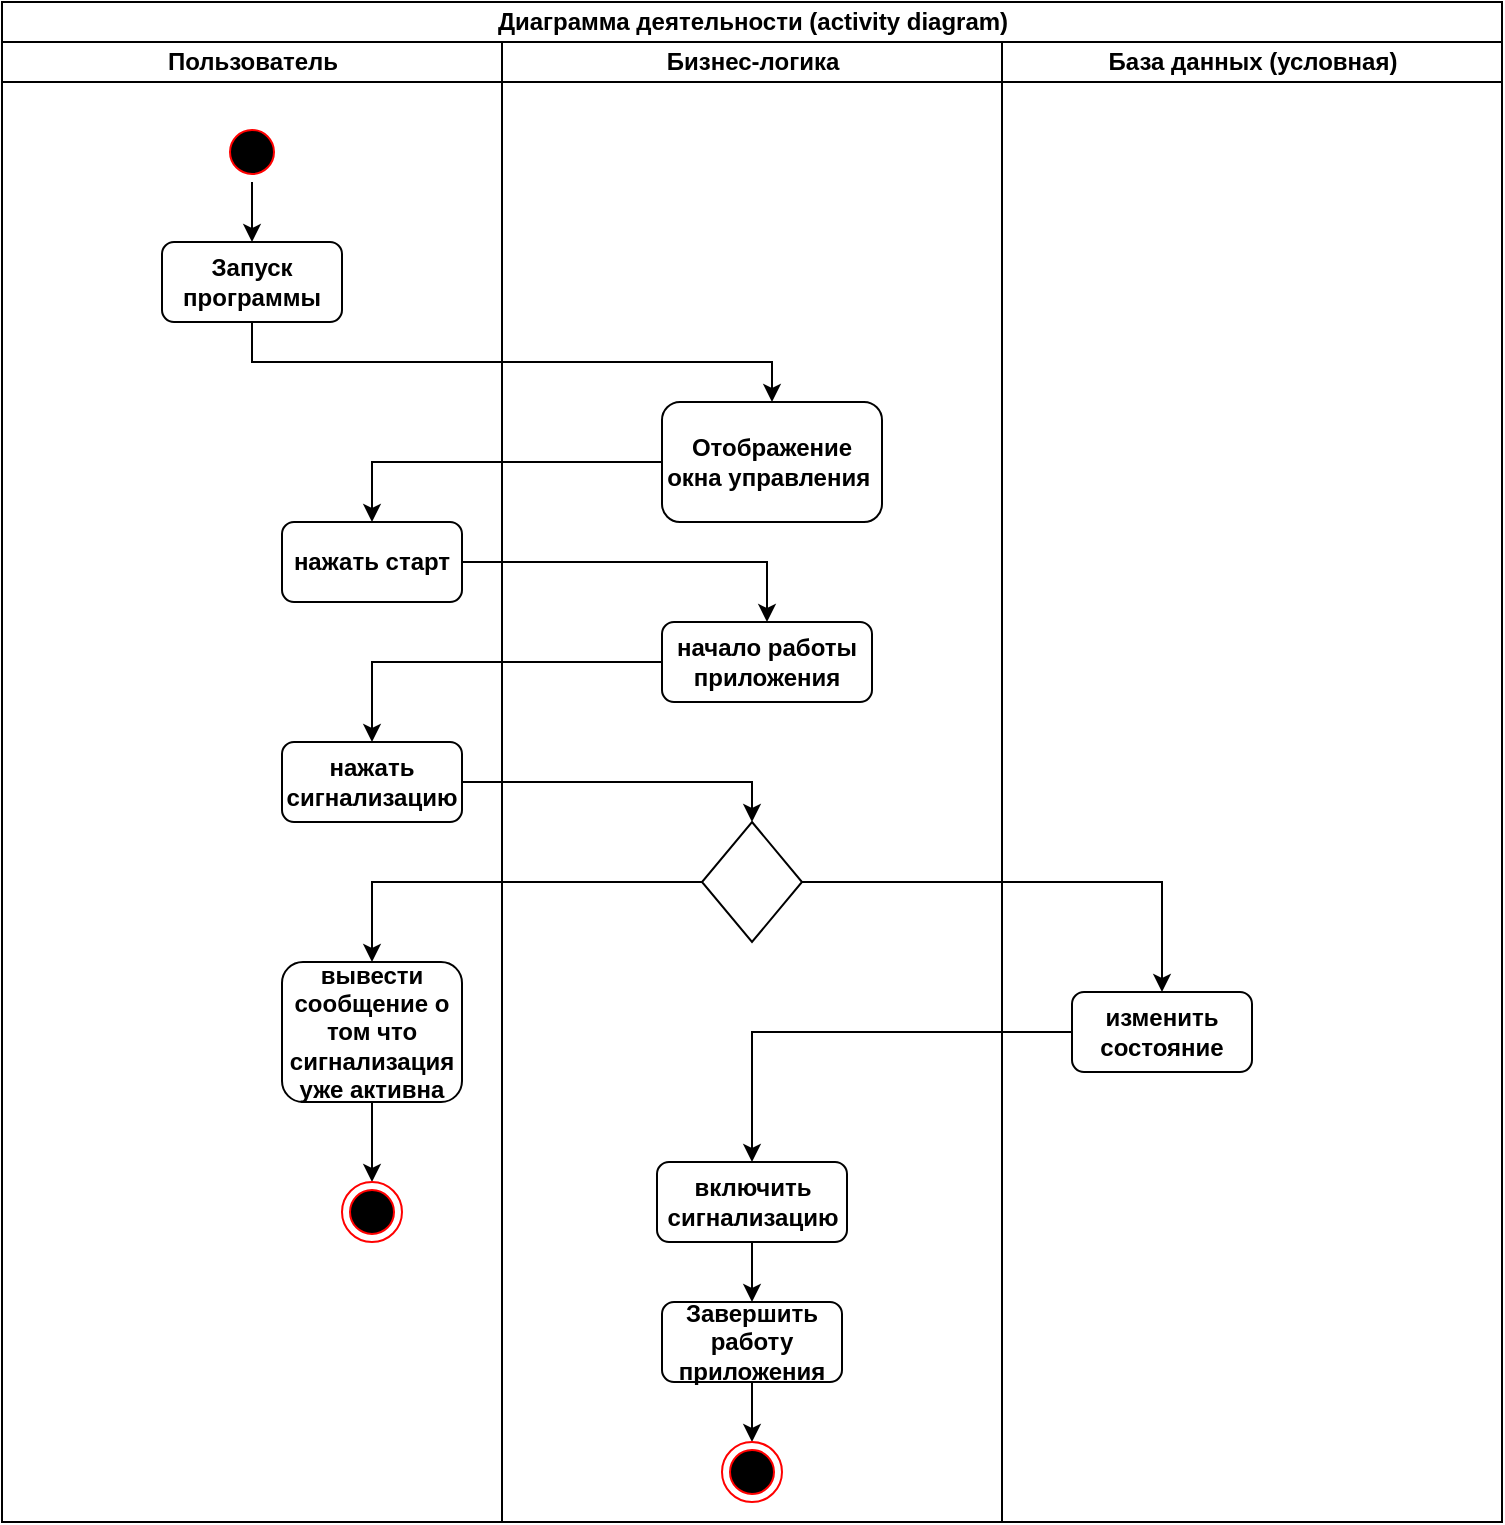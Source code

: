 <mxfile version="12.3.3" type="device" pages="1"><diagram id="g-lSbzx8XKHLL1eZhLI1" name="Page-1"><mxGraphModel dx="1374" dy="698" grid="1" gridSize="10" guides="1" tooltips="1" connect="1" arrows="1" fold="1" page="1" pageScale="1" pageWidth="1920" pageHeight="1200" math="0" shadow="0"><root><mxCell id="0"/><mxCell id="1" parent="0"/><mxCell id="4SXV6lbyYRFHNLvJQAEv-1" value="Диаграмма деятельности (activity diagram)" style="swimlane;html=1;childLayout=stackLayout;resizeParent=1;resizeParentMax=0;startSize=20;" parent="1" vertex="1"><mxGeometry x="520" y="160" width="750" height="760" as="geometry"/></mxCell><mxCell id="4SXV6lbyYRFHNLvJQAEv-2" value="Пользователь" style="swimlane;html=1;startSize=20;" parent="4SXV6lbyYRFHNLvJQAEv-1" vertex="1"><mxGeometry y="20" width="250" height="740" as="geometry"/></mxCell><mxCell id="4SXV6lbyYRFHNLvJQAEv-8" style="edgeStyle=orthogonalEdgeStyle;rounded=0;orthogonalLoop=1;jettySize=auto;html=1;entryX=0.5;entryY=0;entryDx=0;entryDy=0;" parent="4SXV6lbyYRFHNLvJQAEv-2" source="4SXV6lbyYRFHNLvJQAEv-5" target="4SXV6lbyYRFHNLvJQAEv-7" edge="1"><mxGeometry relative="1" as="geometry"/></mxCell><mxCell id="4SXV6lbyYRFHNLvJQAEv-5" value="" style="ellipse;html=1;shape=startState;fillColor=#000000;strokeColor=#ff0000;" parent="4SXV6lbyYRFHNLvJQAEv-2" vertex="1"><mxGeometry x="110" y="40" width="30" height="30" as="geometry"/></mxCell><mxCell id="4SXV6lbyYRFHNLvJQAEv-7" value="&lt;b&gt;Запуск программы&lt;/b&gt;" style="rounded=1;whiteSpace=wrap;html=1;" parent="4SXV6lbyYRFHNLvJQAEv-2" vertex="1"><mxGeometry x="80" y="100" width="90" height="40" as="geometry"/></mxCell><mxCell id="4SXV6lbyYRFHNLvJQAEv-17" value="&lt;b&gt;нажать старт&lt;/b&gt;" style="rounded=1;whiteSpace=wrap;html=1;" parent="4SXV6lbyYRFHNLvJQAEv-2" vertex="1"><mxGeometry x="140" y="240" width="90" height="40" as="geometry"/></mxCell><mxCell id="4SXV6lbyYRFHNLvJQAEv-34" value="&lt;b&gt;нажать сигнализацию&lt;/b&gt;" style="rounded=1;whiteSpace=wrap;html=1;" parent="4SXV6lbyYRFHNLvJQAEv-2" vertex="1"><mxGeometry x="140" y="350" width="90" height="40" as="geometry"/></mxCell><mxCell id="DDmcHxJrCr0cKFWJHtD0-12" style="edgeStyle=orthogonalEdgeStyle;rounded=0;orthogonalLoop=1;jettySize=auto;html=1;entryX=0.5;entryY=0;entryDx=0;entryDy=0;" parent="4SXV6lbyYRFHNLvJQAEv-2" source="DDmcHxJrCr0cKFWJHtD0-8" target="DDmcHxJrCr0cKFWJHtD0-11" edge="1"><mxGeometry relative="1" as="geometry"/></mxCell><mxCell id="DDmcHxJrCr0cKFWJHtD0-8" value="&lt;b&gt;вывести сообщение о том что сигнализация уже активна&lt;/b&gt;" style="rounded=1;whiteSpace=wrap;html=1;" parent="4SXV6lbyYRFHNLvJQAEv-2" vertex="1"><mxGeometry x="140" y="460" width="90" height="70" as="geometry"/></mxCell><mxCell id="DDmcHxJrCr0cKFWJHtD0-11" value="" style="ellipse;html=1;shape=endState;fillColor=#000000;strokeColor=#ff0000;" parent="4SXV6lbyYRFHNLvJQAEv-2" vertex="1"><mxGeometry x="170" y="570" width="30" height="30" as="geometry"/></mxCell><mxCell id="4SXV6lbyYRFHNLvJQAEv-3" value="Бизнес-логика" style="swimlane;html=1;startSize=20;" parent="4SXV6lbyYRFHNLvJQAEv-1" vertex="1"><mxGeometry x="250" y="20" width="250" height="740" as="geometry"/></mxCell><mxCell id="4SXV6lbyYRFHNLvJQAEv-15" value="&lt;b&gt;Отображение окна управления&amp;nbsp;&lt;/b&gt;" style="rounded=1;whiteSpace=wrap;html=1;" parent="4SXV6lbyYRFHNLvJQAEv-3" vertex="1"><mxGeometry x="80" y="180" width="110" height="60" as="geometry"/></mxCell><mxCell id="4SXV6lbyYRFHNLvJQAEv-20" value="&lt;b&gt;начало работы приложения&lt;/b&gt;" style="rounded=1;whiteSpace=wrap;html=1;" parent="4SXV6lbyYRFHNLvJQAEv-3" vertex="1"><mxGeometry x="80" y="290" width="105" height="40" as="geometry"/></mxCell><mxCell id="4SXV6lbyYRFHNLvJQAEv-29" style="edgeStyle=orthogonalEdgeStyle;rounded=0;orthogonalLoop=1;jettySize=auto;html=1;entryX=0.5;entryY=0;entryDx=0;entryDy=0;" parent="4SXV6lbyYRFHNLvJQAEv-3" source="4SXV6lbyYRFHNLvJQAEv-24" target="4SXV6lbyYRFHNLvJQAEv-28" edge="1"><mxGeometry relative="1" as="geometry"/></mxCell><mxCell id="4SXV6lbyYRFHNLvJQAEv-24" value="&lt;b&gt;Завершить работу приложения&lt;/b&gt;" style="rounded=1;whiteSpace=wrap;html=1;" parent="4SXV6lbyYRFHNLvJQAEv-3" vertex="1"><mxGeometry x="80" y="630" width="90" height="40" as="geometry"/></mxCell><mxCell id="4SXV6lbyYRFHNLvJQAEv-28" value="" style="ellipse;html=1;shape=endState;fillColor=#000000;strokeColor=#ff0000;" parent="4SXV6lbyYRFHNLvJQAEv-3" vertex="1"><mxGeometry x="110" y="700" width="30" height="30" as="geometry"/></mxCell><mxCell id="DDmcHxJrCr0cKFWJHtD0-3" style="edgeStyle=orthogonalEdgeStyle;rounded=0;orthogonalLoop=1;jettySize=auto;html=1;entryX=0.5;entryY=0;entryDx=0;entryDy=0;" parent="4SXV6lbyYRFHNLvJQAEv-3" source="4SXV6lbyYRFHNLvJQAEv-37" target="4SXV6lbyYRFHNLvJQAEv-24" edge="1"><mxGeometry relative="1" as="geometry"/></mxCell><mxCell id="4SXV6lbyYRFHNLvJQAEv-37" value="&lt;b&gt;включить сигнализацию&lt;/b&gt;" style="rounded=1;whiteSpace=wrap;html=1;" parent="4SXV6lbyYRFHNLvJQAEv-3" vertex="1"><mxGeometry x="77.5" y="560" width="95" height="40" as="geometry"/></mxCell><mxCell id="DDmcHxJrCr0cKFWJHtD0-5" value="" style="rhombus;whiteSpace=wrap;html=1;" parent="4SXV6lbyYRFHNLvJQAEv-3" vertex="1"><mxGeometry x="100" y="390" width="50" height="60" as="geometry"/></mxCell><mxCell id="4SXV6lbyYRFHNLvJQAEv-4" value="База данных (условная)" style="swimlane;html=1;startSize=20;" parent="4SXV6lbyYRFHNLvJQAEv-1" vertex="1"><mxGeometry x="500" y="20" width="250" height="740" as="geometry"/></mxCell><mxCell id="7XiwjAl3WKg4SNPEsV-F-3" value="&lt;b&gt;изменить состояние&lt;/b&gt;" style="rounded=1;whiteSpace=wrap;html=1;" vertex="1" parent="4SXV6lbyYRFHNLvJQAEv-4"><mxGeometry x="35" y="475" width="90" height="40" as="geometry"/></mxCell><mxCell id="4SXV6lbyYRFHNLvJQAEv-19" style="edgeStyle=orthogonalEdgeStyle;rounded=0;orthogonalLoop=1;jettySize=auto;html=1;entryX=0.5;entryY=0;entryDx=0;entryDy=0;" parent="4SXV6lbyYRFHNLvJQAEv-1" source="4SXV6lbyYRFHNLvJQAEv-15" target="4SXV6lbyYRFHNLvJQAEv-17" edge="1"><mxGeometry relative="1" as="geometry"><Array as="points"><mxPoint x="185" y="230"/></Array></mxGeometry></mxCell><mxCell id="4SXV6lbyYRFHNLvJQAEv-21" style="edgeStyle=orthogonalEdgeStyle;rounded=0;orthogonalLoop=1;jettySize=auto;html=1;entryX=0.5;entryY=0;entryDx=0;entryDy=0;" parent="4SXV6lbyYRFHNLvJQAEv-1" source="4SXV6lbyYRFHNLvJQAEv-17" target="4SXV6lbyYRFHNLvJQAEv-20" edge="1"><mxGeometry relative="1" as="geometry"/></mxCell><mxCell id="4SXV6lbyYRFHNLvJQAEv-32" style="edgeStyle=orthogonalEdgeStyle;rounded=0;orthogonalLoop=1;jettySize=auto;html=1;entryX=0.5;entryY=0;entryDx=0;entryDy=0;" parent="4SXV6lbyYRFHNLvJQAEv-1" source="4SXV6lbyYRFHNLvJQAEv-7" target="4SXV6lbyYRFHNLvJQAEv-15" edge="1"><mxGeometry relative="1" as="geometry"><Array as="points"><mxPoint x="125" y="180"/><mxPoint x="385" y="180"/></Array></mxGeometry></mxCell><mxCell id="4SXV6lbyYRFHNLvJQAEv-43" style="edgeStyle=orthogonalEdgeStyle;rounded=0;orthogonalLoop=1;jettySize=auto;html=1;entryX=0.5;entryY=0;entryDx=0;entryDy=0;" parent="4SXV6lbyYRFHNLvJQAEv-1" source="4SXV6lbyYRFHNLvJQAEv-20" target="4SXV6lbyYRFHNLvJQAEv-34" edge="1"><mxGeometry relative="1" as="geometry"><mxPoint x="125" y="350" as="targetPoint"/></mxGeometry></mxCell><mxCell id="DDmcHxJrCr0cKFWJHtD0-6" style="edgeStyle=orthogonalEdgeStyle;rounded=0;orthogonalLoop=1;jettySize=auto;html=1;entryX=0.5;entryY=0;entryDx=0;entryDy=0;" parent="4SXV6lbyYRFHNLvJQAEv-1" source="4SXV6lbyYRFHNLvJQAEv-34" target="DDmcHxJrCr0cKFWJHtD0-5" edge="1"><mxGeometry relative="1" as="geometry"/></mxCell><mxCell id="DDmcHxJrCr0cKFWJHtD0-9" style="edgeStyle=orthogonalEdgeStyle;rounded=0;orthogonalLoop=1;jettySize=auto;html=1;entryX=0.5;entryY=0;entryDx=0;entryDy=0;" parent="4SXV6lbyYRFHNLvJQAEv-1" source="DDmcHxJrCr0cKFWJHtD0-5" target="DDmcHxJrCr0cKFWJHtD0-8" edge="1"><mxGeometry relative="1" as="geometry"/></mxCell><mxCell id="7XiwjAl3WKg4SNPEsV-F-4" style="edgeStyle=orthogonalEdgeStyle;rounded=0;orthogonalLoop=1;jettySize=auto;html=1;entryX=0.5;entryY=0;entryDx=0;entryDy=0;" edge="1" parent="4SXV6lbyYRFHNLvJQAEv-1" source="DDmcHxJrCr0cKFWJHtD0-5" target="7XiwjAl3WKg4SNPEsV-F-3"><mxGeometry relative="1" as="geometry"/></mxCell><mxCell id="7XiwjAl3WKg4SNPEsV-F-5" style="edgeStyle=orthogonalEdgeStyle;rounded=0;orthogonalLoop=1;jettySize=auto;html=1;entryX=0.5;entryY=0;entryDx=0;entryDy=0;" edge="1" parent="4SXV6lbyYRFHNLvJQAEv-1" source="7XiwjAl3WKg4SNPEsV-F-3" target="4SXV6lbyYRFHNLvJQAEv-37"><mxGeometry relative="1" as="geometry"/></mxCell></root></mxGraphModel></diagram></mxfile>